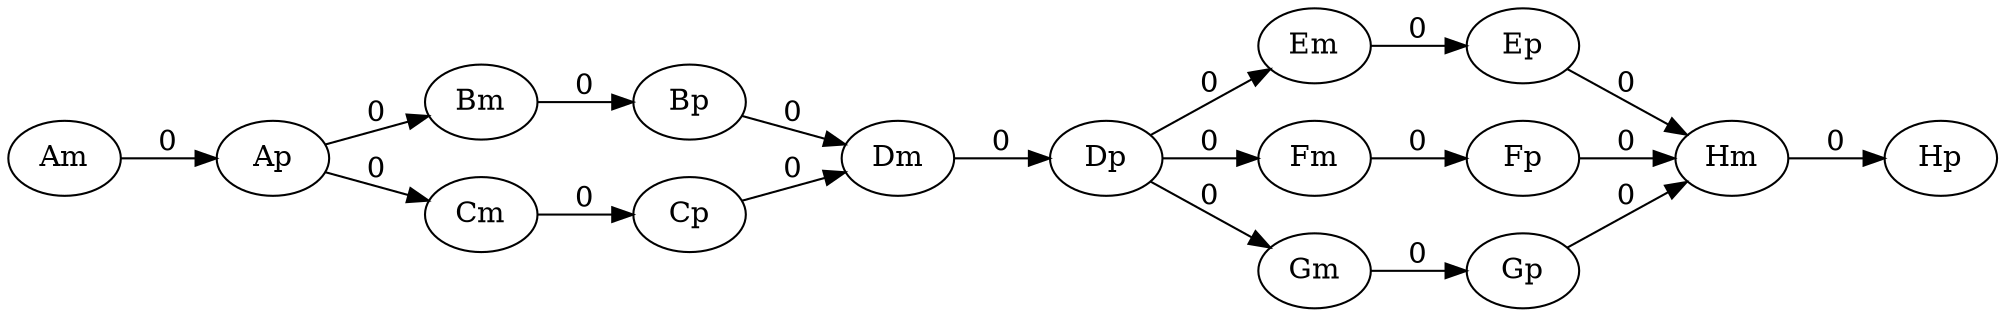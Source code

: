 digraph{
	rankdir=LR
	Am -> Ap [label=0]
	Ap -> Bm [label=0]
	Ap -> Cm [label=0]
	Bm -> Bp [label=0]
	Bp -> Dm [label=0]
	Cm -> Cp [label=0]
	Cp -> Dm [label=0]
	Dm -> Dp [label=0]
	Dp -> Em [label=0]
	Dp -> Fm [label=0]
	Dp -> Gm [label=0]
	Em -> Ep [label=0]
	Ep -> Hm [label=0]
	Fm -> Fp [label=0]
	Fp -> Hm [label=0]
	Gm -> Gp [label=0]
	Gp -> Hm [label=0]
	Hm -> Hp [label=0]
}